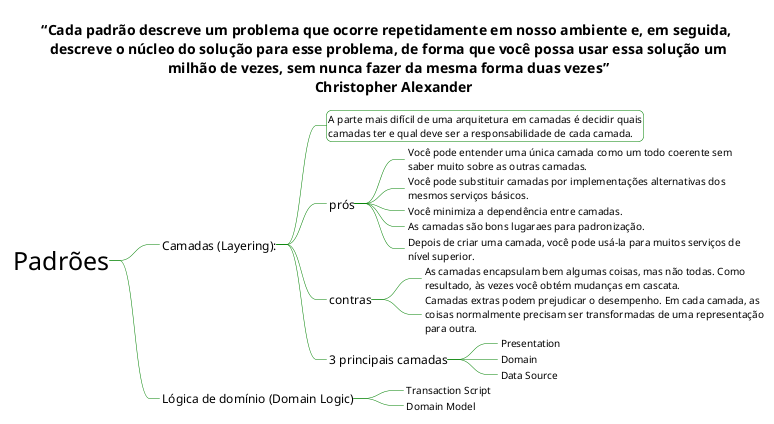 @startmindmap

<style>
node {
    Padding 5
    BackgroundColor white
    RoundCorner 10
    FontSize 12
    MaximumWidth 200
}

rootNode {
    FontSize 25
    FontColor Black
    Shadowing 0.0
}

leafNode {
    LineColor green
    LineThickness 0.5
    RoundCorner 10
    Padding 2
    BackgroundColor white
    FontSize 10
    MaximumWidth 350
    Margin 3
    HorizontalAlignment left
}

arrow {
    LineStyle 0
    LineThickness 0.5
    LineColor green    
}

</style>
 
title “Cada padrão descreve um problema que ocorre repetidamente em nosso ambiente e, em seguida,\n descreve o núcleo do solução para esse problema, de forma que você possa usar essa solução um\n milhão de vezes, sem nunca fazer da mesma forma duas vezes”\n    Christopher Alexander

*_ Padrões
**_ Camadas (Layering):
***  A parte mais difícil de uma arquitetura em camadas é decidir quais camadas ter e qual deve ser a responsabilidade de cada camada. 
***_ prós
****_ Você pode entender uma única camada como um todo coerente sem saber muito sobre as outras camadas.
****_ Você pode substituir camadas por implementações alternativas dos mesmos serviços básicos.
****_ Você minimiza a dependência entre camadas.
****_ As camadas são bons lugaraes para padronização.
****_ Depois de criar uma camada, você pode usá-la para muitos serviços de nível superior.
***_ contras
****_ As camadas encapsulam bem algumas coisas, mas não todas. Como resultado, às vezes você obtém mudanças em cascata.
****_ Camadas extras podem prejudicar o desempenho. Em cada camada, as coisas normalmente precisam ser transformadas de uma representação para outra.
***_ 3 principais camadas
****_ Presentation
****_ Domain
****_ Data Source

**_ Lógica de domínio (Domain Logic)
***_ Transaction Script
***_ Domain Model

@endmindmap